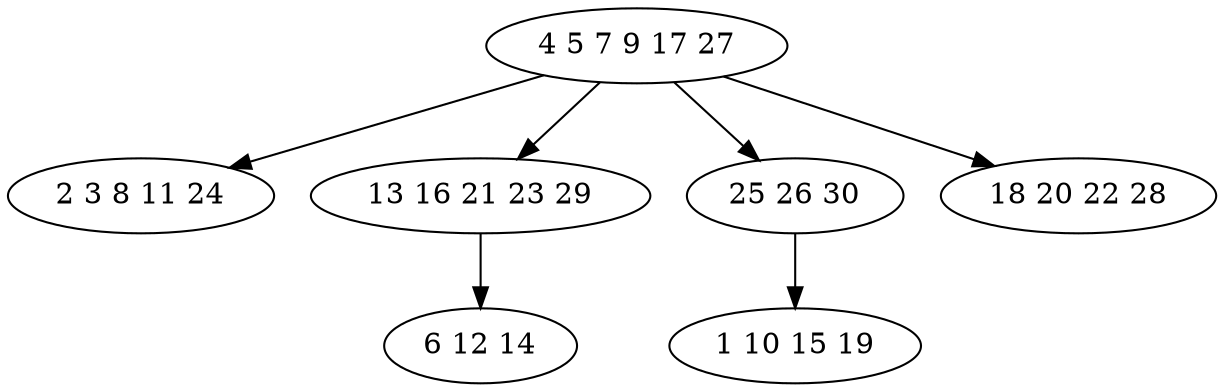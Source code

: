 digraph true_tree {
	"0" -> "1"
	"0" -> "2"
	"0" -> "3"
	"2" -> "4"
	"3" -> "5"
	"0" -> "6"
	"0" [label="4 5 7 9 17 27"];
	"1" [label="2 3 8 11 24"];
	"2" [label="13 16 21 23 29"];
	"3" [label="25 26 30"];
	"4" [label="6 12 14"];
	"5" [label="1 10 15 19"];
	"6" [label="18 20 22 28"];
}
